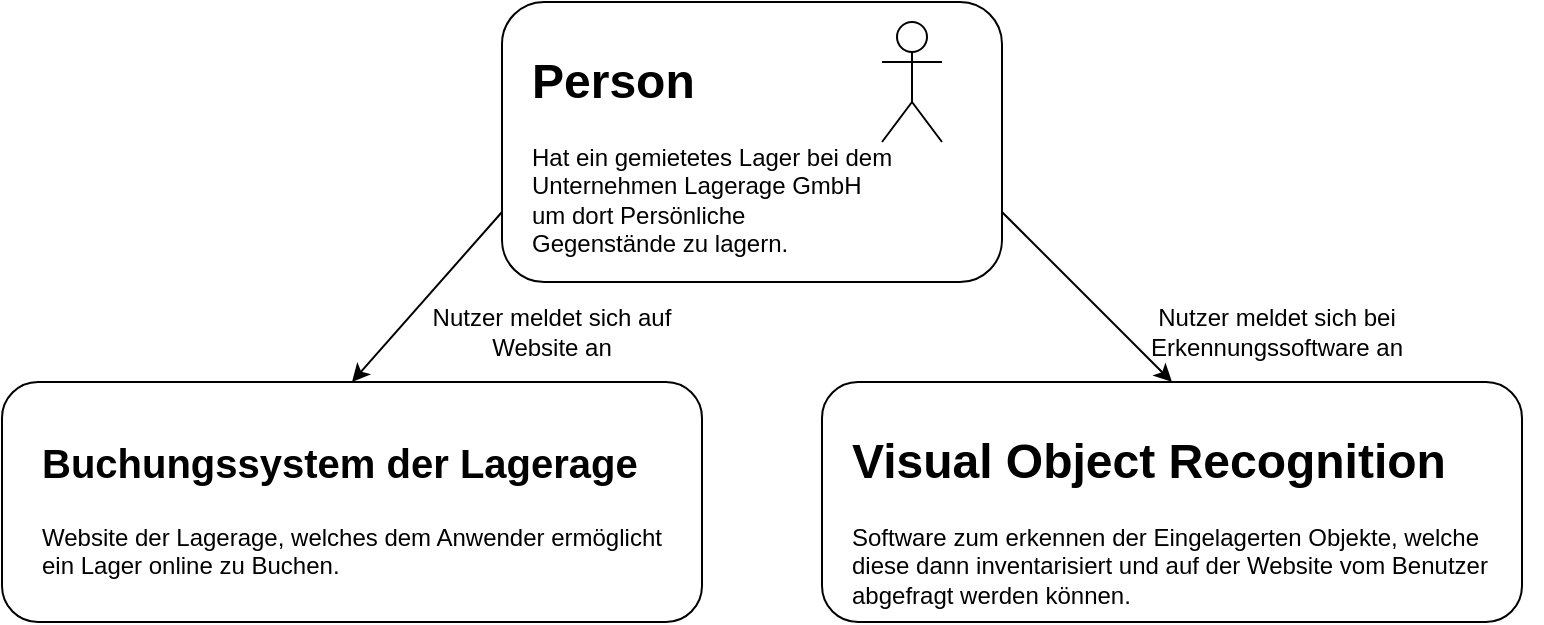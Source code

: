 <mxfile version="20.2.8" type="device"><diagram id="Gyp8LMhs1wYG19DHn65K" name="Seite-1"><mxGraphModel dx="1038" dy="689" grid="1" gridSize="10" guides="1" tooltips="1" connect="1" arrows="1" fold="1" page="1" pageScale="1" pageWidth="827" pageHeight="1169" math="0" shadow="0"><root><mxCell id="0"/><mxCell id="1" parent="0"/><mxCell id="ZRPVYn8o6elYzsT0ZDa3-11" value="" style="rounded=1;whiteSpace=wrap;html=1;" vertex="1" parent="1"><mxGeometry x="270" y="90" width="250" height="140" as="geometry"/></mxCell><mxCell id="ZRPVYn8o6elYzsT0ZDa3-3" value="" style="shape=umlActor;verticalLabelPosition=bottom;verticalAlign=top;html=1;outlineConnect=0;" vertex="1" parent="1"><mxGeometry x="460" y="100" width="30" height="60" as="geometry"/></mxCell><mxCell id="ZRPVYn8o6elYzsT0ZDa3-10" value="&lt;h1&gt;Person&lt;/h1&gt;&lt;p&gt;Hat ein gemietetes Lager bei dem Unternehmen Lagerage GmbH um dort Persönliche Gegenstände zu lagern.&lt;/p&gt;" style="text;html=1;strokeColor=none;fillColor=none;spacing=5;spacingTop=-20;whiteSpace=wrap;overflow=hidden;rounded=0;" vertex="1" parent="1"><mxGeometry x="280" y="110" width="190" height="120" as="geometry"/></mxCell><mxCell id="ZRPVYn8o6elYzsT0ZDa3-14" value="" style="rounded=1;whiteSpace=wrap;html=1;" vertex="1" parent="1"><mxGeometry x="20" y="280" width="350" height="120" as="geometry"/></mxCell><mxCell id="ZRPVYn8o6elYzsT0ZDa3-15" value="&lt;h1&gt;&lt;font style=&quot;font-size: 20px;&quot;&gt;Buchungssystem der Lagerage&lt;/font&gt;&lt;/h1&gt;&lt;div&gt;Website der Lagerage, welches dem Anwender ermöglicht ein Lager online zu Buchen.&lt;/div&gt;" style="text;html=1;strokeColor=none;fillColor=none;spacing=5;spacingTop=-20;whiteSpace=wrap;overflow=hidden;rounded=0;" vertex="1" parent="1"><mxGeometry x="35" y="300" width="320" height="90" as="geometry"/></mxCell><mxCell id="ZRPVYn8o6elYzsT0ZDa3-16" value="" style="rounded=1;whiteSpace=wrap;html=1;fontSize=20;" vertex="1" parent="1"><mxGeometry x="430" y="280" width="350" height="120" as="geometry"/></mxCell><mxCell id="ZRPVYn8o6elYzsT0ZDa3-18" value="&lt;h1 style=&quot;font-size: 24px;&quot;&gt;Visual Object Recognition&lt;/h1&gt;&lt;div style=&quot;font-size: 12px;&quot;&gt;Software zum erkennen der Eingelagerten Objekte, welche diese dann inventarisiert und auf der Website vom Benutzer abgefragt werden können.&lt;/div&gt;&lt;p&gt;&lt;br&gt;&lt;/p&gt;" style="text;html=1;strokeColor=none;fillColor=none;spacing=5;spacingTop=-20;whiteSpace=wrap;overflow=hidden;rounded=0;fontSize=20;" vertex="1" parent="1"><mxGeometry x="440" y="300" width="350" height="100" as="geometry"/></mxCell><mxCell id="ZRPVYn8o6elYzsT0ZDa3-19" value="" style="endArrow=classic;html=1;rounded=0;fontSize=12;exitX=0;exitY=0.75;exitDx=0;exitDy=0;entryX=0.5;entryY=0;entryDx=0;entryDy=0;" edge="1" parent="1" source="ZRPVYn8o6elYzsT0ZDa3-11" target="ZRPVYn8o6elYzsT0ZDa3-14"><mxGeometry width="50" height="50" relative="1" as="geometry"><mxPoint x="390" y="290" as="sourcePoint"/><mxPoint x="440" y="240" as="targetPoint"/></mxGeometry></mxCell><mxCell id="ZRPVYn8o6elYzsT0ZDa3-20" value="" style="endArrow=classic;html=1;rounded=0;fontSize=12;exitX=1;exitY=0.75;exitDx=0;exitDy=0;entryX=0.5;entryY=0;entryDx=0;entryDy=0;" edge="1" parent="1" source="ZRPVYn8o6elYzsT0ZDa3-11" target="ZRPVYn8o6elYzsT0ZDa3-16"><mxGeometry width="50" height="50" relative="1" as="geometry"><mxPoint x="390" y="290" as="sourcePoint"/><mxPoint x="440" y="240" as="targetPoint"/></mxGeometry></mxCell><mxCell id="ZRPVYn8o6elYzsT0ZDa3-21" value="Nutzer meldet sich auf Website an" style="text;html=1;strokeColor=none;fillColor=none;align=center;verticalAlign=middle;whiteSpace=wrap;rounded=0;fontSize=12;" vertex="1" parent="1"><mxGeometry x="220" y="240" width="150" height="30" as="geometry"/></mxCell><mxCell id="ZRPVYn8o6elYzsT0ZDa3-22" value="Nutzer meldet sich bei Erkennungssoftware an" style="text;html=1;strokeColor=none;fillColor=none;align=center;verticalAlign=middle;whiteSpace=wrap;rounded=0;fontSize=12;" vertex="1" parent="1"><mxGeometry x="585" y="240" width="145" height="30" as="geometry"/></mxCell></root></mxGraphModel></diagram></mxfile>